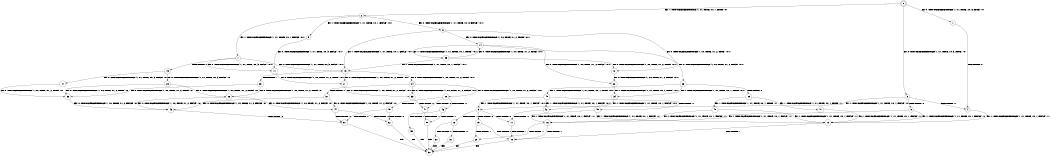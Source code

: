 digraph BCG {
size = "7, 10.5";
center = TRUE;
node [shape = circle];
0 [peripheries = 2];
0 -> 1 [label = "EX !0 !ATOMIC_EXCH_BRANCH (1, +1, TRUE, +0, 3, TRUE) !:0:"];
0 -> 2 [label = "EX !1 !ATOMIC_EXCH_BRANCH (1, +1, TRUE, +0, 1, TRUE) !:0:"];
0 -> 3 [label = "EX !0 !ATOMIC_EXCH_BRANCH (1, +1, TRUE, +0, 3, TRUE) !:0:"];
1 -> 4 [label = "TERMINATE !0"];
2 -> 5 [label = "EX !1 !ATOMIC_EXCH_BRANCH (1, +1, TRUE, +0, 1, FALSE) !:0:1:"];
2 -> 6 [label = "EX !0 !ATOMIC_EXCH_BRANCH (1, +1, TRUE, +0, 3, FALSE) !:0:1:"];
2 -> 7 [label = "EX !1 !ATOMIC_EXCH_BRANCH (1, +1, TRUE, +0, 1, FALSE) !:0:1:"];
3 -> 4 [label = "TERMINATE !0"];
3 -> 8 [label = "TERMINATE !0"];
3 -> 9 [label = "EX !1 !ATOMIC_EXCH_BRANCH (1, +1, TRUE, +0, 1, FALSE) !:0:"];
4 -> 10 [label = "EX !1 !ATOMIC_EXCH_BRANCH (1, +1, TRUE, +0, 1, FALSE) !:1:"];
5 -> 11 [label = "EX !0 !ATOMIC_EXCH_BRANCH (1, +1, TRUE, +0, 3, FALSE) !:0:1:"];
6 -> 12 [label = "EX !0 !ATOMIC_EXCH_BRANCH (1, +0, TRUE, +1, 2, TRUE) !:0:1:"];
6 -> 13 [label = "EX !1 !ATOMIC_EXCH_BRANCH (1, +1, TRUE, +0, 1, FALSE) !:0:1:"];
6 -> 14 [label = "EX !0 !ATOMIC_EXCH_BRANCH (1, +0, TRUE, +1, 2, TRUE) !:0:1:"];
7 -> 11 [label = "EX !0 !ATOMIC_EXCH_BRANCH (1, +1, TRUE, +0, 3, FALSE) !:0:1:"];
7 -> 15 [label = "TERMINATE !1"];
7 -> 13 [label = "EX !0 !ATOMIC_EXCH_BRANCH (1, +1, TRUE, +0, 3, FALSE) !:0:1:"];
8 -> 10 [label = "EX !1 !ATOMIC_EXCH_BRANCH (1, +1, TRUE, +0, 1, FALSE) !:1:"];
8 -> 16 [label = "EX !1 !ATOMIC_EXCH_BRANCH (1, +1, TRUE, +0, 1, FALSE) !:1:"];
9 -> 17 [label = "TERMINATE !0"];
9 -> 18 [label = "TERMINATE !1"];
9 -> 19 [label = "TERMINATE !0"];
10 -> 20 [label = "TERMINATE !1"];
11 -> 21 [label = "EX !0 !ATOMIC_EXCH_BRANCH (1, +0, TRUE, +1, 2, TRUE) !:0:1:"];
12 -> 22 [label = "EX !0 !ATOMIC_EXCH_BRANCH (1, +0, TRUE, +1, 2, FALSE) !:0:1:"];
13 -> 21 [label = "EX !0 !ATOMIC_EXCH_BRANCH (1, +0, TRUE, +1, 2, TRUE) !:0:1:"];
13 -> 23 [label = "TERMINATE !1"];
13 -> 24 [label = "EX !0 !ATOMIC_EXCH_BRANCH (1, +0, TRUE, +1, 2, TRUE) !:0:1:"];
14 -> 22 [label = "EX !0 !ATOMIC_EXCH_BRANCH (1, +0, TRUE, +1, 2, FALSE) !:0:1:"];
14 -> 25 [label = "EX !1 !ATOMIC_EXCH_BRANCH (1, +1, TRUE, +0, 1, TRUE) !:0:1:"];
14 -> 26 [label = "EX !0 !ATOMIC_EXCH_BRANCH (1, +0, TRUE, +1, 2, FALSE) !:0:1:"];
15 -> 27 [label = "EX !0 !ATOMIC_EXCH_BRANCH (1, +1, TRUE, +0, 3, FALSE) !:0:"];
15 -> 28 [label = "EX !0 !ATOMIC_EXCH_BRANCH (1, +1, TRUE, +0, 3, FALSE) !:0:"];
16 -> 20 [label = "TERMINATE !1"];
16 -> 29 [label = "TERMINATE !1"];
17 -> 20 [label = "TERMINATE !1"];
18 -> 30 [label = "TERMINATE !0"];
18 -> 31 [label = "TERMINATE !0"];
19 -> 20 [label = "TERMINATE !1"];
19 -> 29 [label = "TERMINATE !1"];
20 -> 32 [label = "exit"];
21 -> 33 [label = "EX !0 !ATOMIC_EXCH_BRANCH (1, +0, TRUE, +1, 2, FALSE) !:0:1:"];
22 -> 34 [label = "EX !1 !ATOMIC_EXCH_BRANCH (1, +1, TRUE, +0, 1, TRUE) !:0:1:"];
23 -> 35 [label = "EX !0 !ATOMIC_EXCH_BRANCH (1, +0, TRUE, +1, 2, TRUE) !:0:"];
23 -> 36 [label = "EX !0 !ATOMIC_EXCH_BRANCH (1, +0, TRUE, +1, 2, TRUE) !:0:"];
24 -> 33 [label = "EX !0 !ATOMIC_EXCH_BRANCH (1, +0, TRUE, +1, 2, FALSE) !:0:1:"];
24 -> 37 [label = "TERMINATE !1"];
24 -> 38 [label = "EX !0 !ATOMIC_EXCH_BRANCH (1, +0, TRUE, +1, 2, FALSE) !:0:1:"];
25 -> 12 [label = "EX !0 !ATOMIC_EXCH_BRANCH (1, +0, TRUE, +1, 2, TRUE) !:0:1:"];
25 -> 13 [label = "EX !1 !ATOMIC_EXCH_BRANCH (1, +1, TRUE, +0, 1, FALSE) !:0:1:"];
25 -> 14 [label = "EX !0 !ATOMIC_EXCH_BRANCH (1, +0, TRUE, +1, 2, TRUE) !:0:1:"];
26 -> 34 [label = "EX !1 !ATOMIC_EXCH_BRANCH (1, +1, TRUE, +0, 1, TRUE) !:0:1:"];
26 -> 39 [label = "TERMINATE !0"];
26 -> 40 [label = "EX !1 !ATOMIC_EXCH_BRANCH (1, +1, TRUE, +0, 1, TRUE) !:0:1:"];
27 -> 35 [label = "EX !0 !ATOMIC_EXCH_BRANCH (1, +0, TRUE, +1, 2, TRUE) !:0:"];
28 -> 35 [label = "EX !0 !ATOMIC_EXCH_BRANCH (1, +0, TRUE, +1, 2, TRUE) !:0:"];
28 -> 36 [label = "EX !0 !ATOMIC_EXCH_BRANCH (1, +0, TRUE, +1, 2, TRUE) !:0:"];
29 -> 32 [label = "exit"];
30 -> 32 [label = "exit"];
31 -> 32 [label = "exit"];
33 -> 41 [label = "TERMINATE !0"];
34 -> 42 [label = "EX !1 !ATOMIC_EXCH_BRANCH (1, +1, TRUE, +0, 1, FALSE) !:0:1:"];
35 -> 43 [label = "EX !0 !ATOMIC_EXCH_BRANCH (1, +0, TRUE, +1, 2, FALSE) !:0:"];
36 -> 43 [label = "EX !0 !ATOMIC_EXCH_BRANCH (1, +0, TRUE, +1, 2, FALSE) !:0:"];
36 -> 44 [label = "EX !0 !ATOMIC_EXCH_BRANCH (1, +0, TRUE, +1, 2, FALSE) !:0:"];
37 -> 43 [label = "EX !0 !ATOMIC_EXCH_BRANCH (1, +0, TRUE, +1, 2, FALSE) !:0:"];
37 -> 44 [label = "EX !0 !ATOMIC_EXCH_BRANCH (1, +0, TRUE, +1, 2, FALSE) !:0:"];
38 -> 41 [label = "TERMINATE !0"];
38 -> 45 [label = "TERMINATE !1"];
38 -> 46 [label = "TERMINATE !0"];
39 -> 47 [label = "EX !1 !ATOMIC_EXCH_BRANCH (1, +1, TRUE, +0, 1, TRUE) !:1:"];
39 -> 48 [label = "EX !1 !ATOMIC_EXCH_BRANCH (1, +1, TRUE, +0, 1, TRUE) !:1:"];
40 -> 42 [label = "EX !1 !ATOMIC_EXCH_BRANCH (1, +1, TRUE, +0, 1, FALSE) !:0:1:"];
40 -> 49 [label = "TERMINATE !0"];
40 -> 9 [label = "EX !1 !ATOMIC_EXCH_BRANCH (1, +1, TRUE, +0, 1, FALSE) !:0:1:"];
41 -> 50 [label = "TERMINATE !1"];
42 -> 17 [label = "TERMINATE !0"];
43 -> 51 [label = "TERMINATE !0"];
44 -> 51 [label = "TERMINATE !0"];
44 -> 52 [label = "TERMINATE !0"];
45 -> 51 [label = "TERMINATE !0"];
45 -> 52 [label = "TERMINATE !0"];
46 -> 50 [label = "TERMINATE !1"];
46 -> 53 [label = "TERMINATE !1"];
47 -> 10 [label = "EX !1 !ATOMIC_EXCH_BRANCH (1, +1, TRUE, +0, 1, FALSE) !:1:"];
48 -> 10 [label = "EX !1 !ATOMIC_EXCH_BRANCH (1, +1, TRUE, +0, 1, FALSE) !:1:"];
48 -> 16 [label = "EX !1 !ATOMIC_EXCH_BRANCH (1, +1, TRUE, +0, 1, FALSE) !:1:"];
49 -> 10 [label = "EX !1 !ATOMIC_EXCH_BRANCH (1, +1, TRUE, +0, 1, FALSE) !:1:"];
49 -> 16 [label = "EX !1 !ATOMIC_EXCH_BRANCH (1, +1, TRUE, +0, 1, FALSE) !:1:"];
50 -> 32 [label = "exit"];
51 -> 32 [label = "exit"];
52 -> 32 [label = "exit"];
53 -> 32 [label = "exit"];
}
